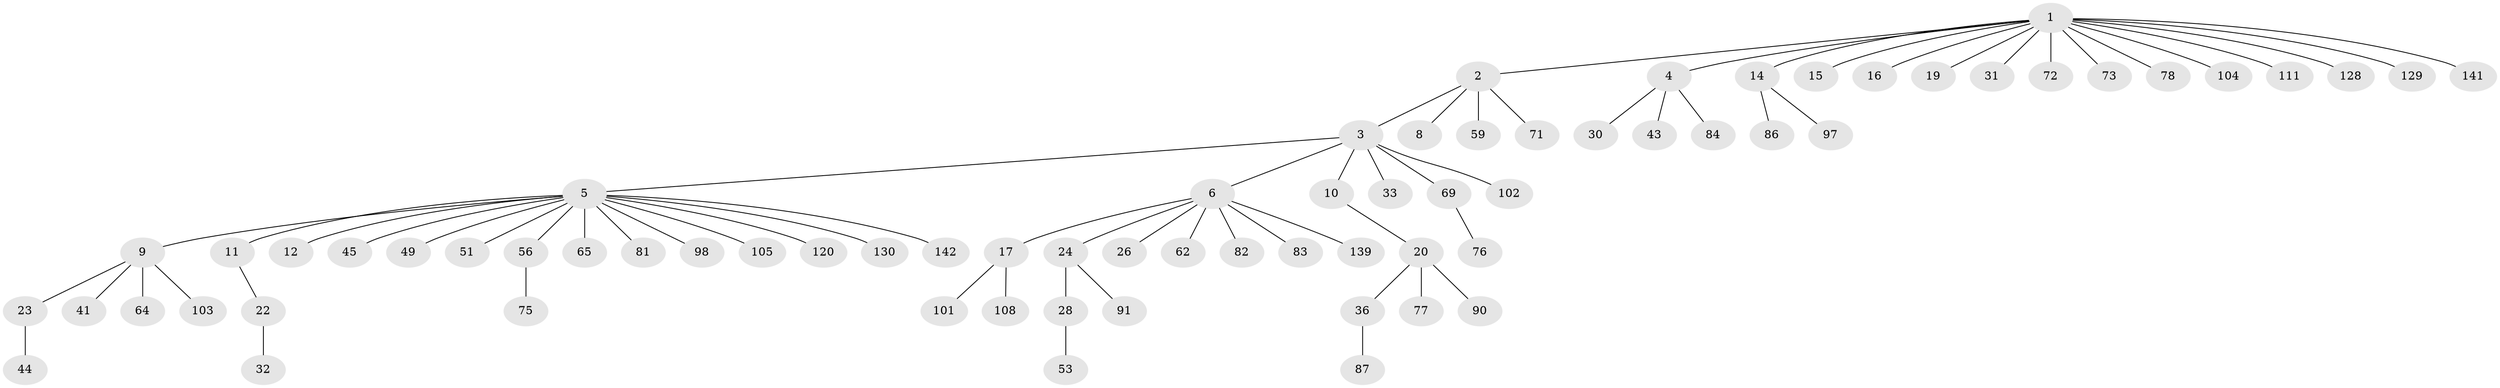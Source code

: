 // original degree distribution, {15: 0.013986013986013986, 9: 0.013986013986013986, 7: 0.02097902097902098, 3: 0.09090909090909091, 1: 0.6293706293706294, 4: 0.03496503496503497, 5: 0.013986013986013986, 6: 0.006993006993006993, 2: 0.17482517482517482}
// Generated by graph-tools (version 1.1) at 2025/14/03/09/25 04:14:43]
// undirected, 71 vertices, 70 edges
graph export_dot {
graph [start="1"]
  node [color=gray90,style=filled];
  1;
  2 [super="+27+38+88+74+133"];
  3;
  4 [super="+63+25+106+34"];
  5;
  6 [super="+7"];
  8;
  9 [super="+13+123"];
  10 [super="+54"];
  11 [super="+99+114+68+21+50+47+46"];
  12;
  14 [super="+18+29+48"];
  15;
  16 [super="+35"];
  17;
  19;
  20;
  22;
  23;
  24;
  26;
  28;
  30;
  31 [super="+70+37"];
  32;
  33;
  36 [super="+79+58"];
  41;
  43;
  44 [super="+96+121"];
  45;
  49;
  51 [super="+92"];
  53 [super="+122"];
  56 [super="+112+60"];
  59 [super="+140"];
  62;
  64;
  65;
  69;
  71;
  72;
  73;
  75 [super="+94"];
  76;
  77;
  78;
  81;
  82 [super="+100"];
  83;
  84;
  86;
  87;
  90;
  91 [super="+138"];
  97;
  98 [super="+118"];
  101;
  102;
  103;
  104;
  105;
  108;
  111;
  120 [super="+143+132"];
  128;
  129;
  130;
  139;
  141;
  142;
  1 -- 2;
  1 -- 4;
  1 -- 14;
  1 -- 15;
  1 -- 16;
  1 -- 19;
  1 -- 31;
  1 -- 72;
  1 -- 73;
  1 -- 78;
  1 -- 104;
  1 -- 111;
  1 -- 128;
  1 -- 129;
  1 -- 141;
  2 -- 3;
  2 -- 8;
  2 -- 71;
  2 -- 59;
  3 -- 5;
  3 -- 6;
  3 -- 10;
  3 -- 33;
  3 -- 69;
  3 -- 102;
  4 -- 30;
  4 -- 84;
  4 -- 43;
  5 -- 9;
  5 -- 11;
  5 -- 12;
  5 -- 45;
  5 -- 49;
  5 -- 51;
  5 -- 56;
  5 -- 65;
  5 -- 81;
  5 -- 98;
  5 -- 105;
  5 -- 120;
  5 -- 130;
  5 -- 142;
  6 -- 17;
  6 -- 24;
  6 -- 62;
  6 -- 83;
  6 -- 139;
  6 -- 26;
  6 -- 82;
  9 -- 23;
  9 -- 64;
  9 -- 103;
  9 -- 41;
  10 -- 20;
  11 -- 22;
  14 -- 86;
  14 -- 97;
  17 -- 101;
  17 -- 108;
  20 -- 36;
  20 -- 77;
  20 -- 90;
  22 -- 32;
  23 -- 44;
  24 -- 28;
  24 -- 91;
  28 -- 53;
  36 -- 87;
  56 -- 75;
  69 -- 76;
}
